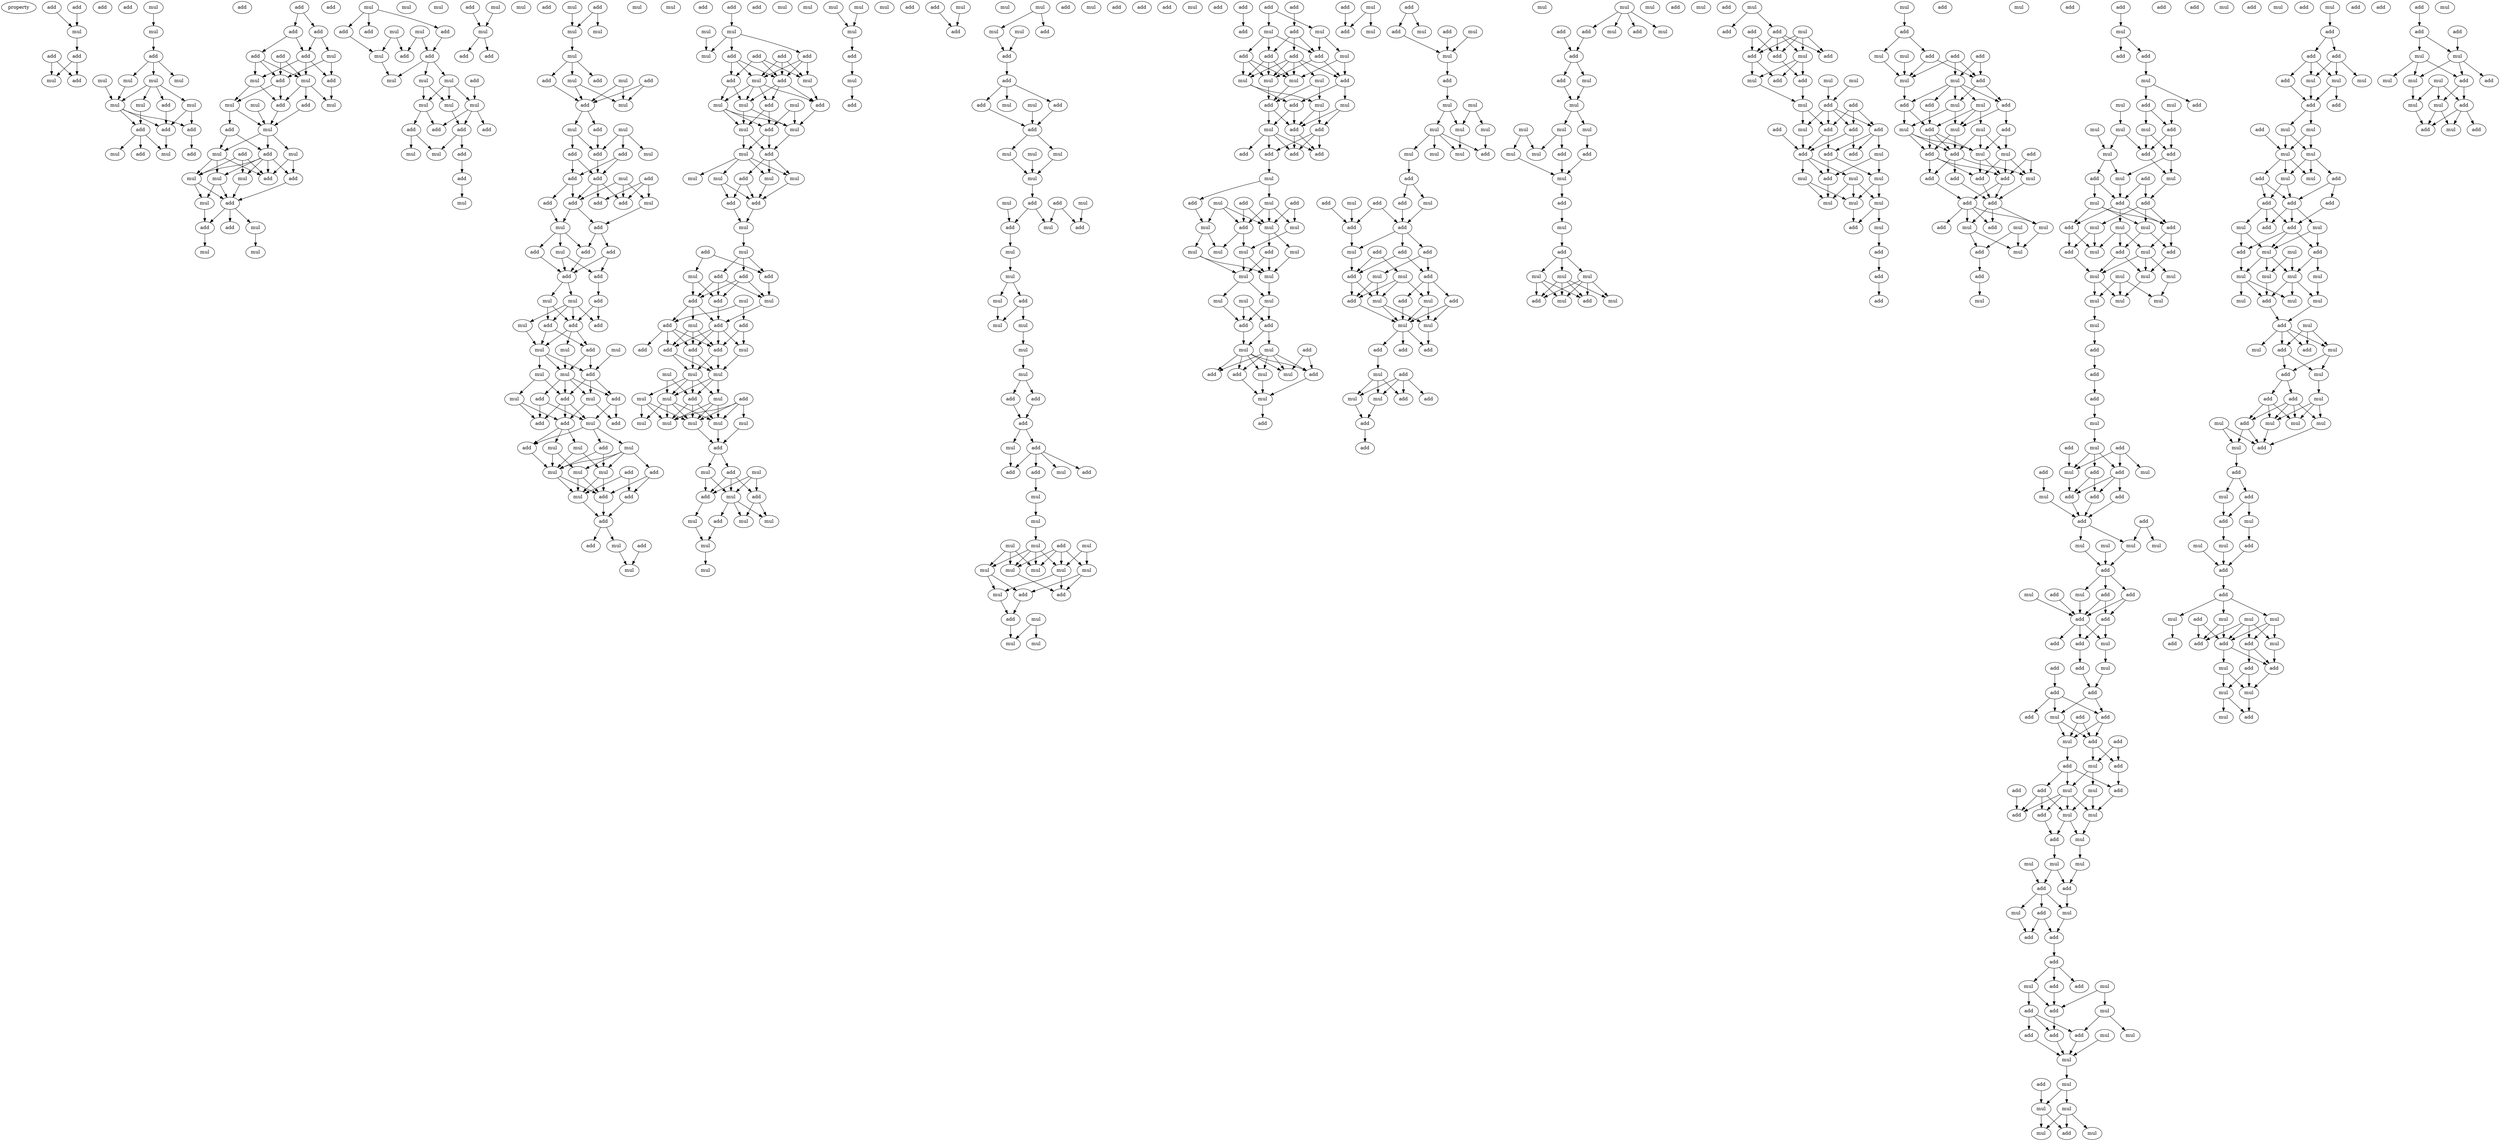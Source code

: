 digraph {
    node [fontcolor=black]
    property [mul=2,lf=1.2]
    0 [ label = add ];
    1 [ label = add ];
    2 [ label = add ];
    3 [ label = add ];
    4 [ label = mul ];
    5 [ label = add ];
    6 [ label = add ];
    7 [ label = mul ];
    8 [ label = add ];
    9 [ label = mul ];
    10 [ label = mul ];
    11 [ label = add ];
    12 [ label = mul ];
    13 [ label = mul ];
    14 [ label = mul ];
    15 [ label = add ];
    16 [ label = mul ];
    17 [ label = mul ];
    18 [ label = mul ];
    19 [ label = add ];
    20 [ label = mul ];
    21 [ label = add ];
    22 [ label = add ];
    23 [ label = add ];
    24 [ label = mul ];
    25 [ label = mul ];
    26 [ label = add ];
    27 [ label = add ];
    28 [ label = add ];
    29 [ label = add ];
    30 [ label = add ];
    31 [ label = add ];
    32 [ label = add ];
    33 [ label = add ];
    34 [ label = mul ];
    35 [ label = mul ];
    36 [ label = add ];
    37 [ label = mul ];
    38 [ label = add ];
    39 [ label = add ];
    40 [ label = mul ];
    41 [ label = mul ];
    42 [ label = add ];
    43 [ label = mul ];
    44 [ label = add ];
    45 [ label = mul ];
    46 [ label = mul ];
    47 [ label = add ];
    48 [ label = mul ];
    49 [ label = add ];
    50 [ label = add ];
    51 [ label = add ];
    52 [ label = mul ];
    53 [ label = mul ];
    54 [ label = mul ];
    55 [ label = mul ];
    56 [ label = add ];
    57 [ label = add ];
    58 [ label = mul ];
    59 [ label = add ];
    60 [ label = add ];
    61 [ label = mul ];
    62 [ label = mul ];
    63 [ label = mul ];
    64 [ label = add ];
    65 [ label = mul ];
    66 [ label = add ];
    67 [ label = mul ];
    68 [ label = add ];
    69 [ label = add ];
    70 [ label = add ];
    71 [ label = mul ];
    72 [ label = mul ];
    73 [ label = mul ];
    74 [ label = add ];
    75 [ label = mul ];
    76 [ label = mul ];
    77 [ label = mul ];
    78 [ label = mul ];
    79 [ label = mul ];
    80 [ label = add ];
    81 [ label = add ];
    82 [ label = add ];
    83 [ label = add ];
    84 [ label = mul ];
    85 [ label = add ];
    86 [ label = mul ];
    87 [ label = add ];
    88 [ label = mul ];
    89 [ label = mul ];
    90 [ label = add ];
    91 [ label = mul ];
    92 [ label = mul ];
    93 [ label = mul ];
    94 [ label = add ];
    95 [ label = add ];
    96 [ label = add ];
    97 [ label = mul ];
    98 [ label = add ];
    99 [ label = mul ];
    100 [ label = mul ];
    101 [ label = mul ];
    102 [ label = mul ];
    103 [ label = add ];
    104 [ label = add ];
    105 [ label = add ];
    106 [ label = mul ];
    107 [ label = add ];
    108 [ label = mul ];
    109 [ label = add ];
    110 [ label = mul ];
    111 [ label = mul ];
    112 [ label = add ];
    113 [ label = add ];
    114 [ label = add ];
    115 [ label = mul ];
    116 [ label = add ];
    117 [ label = mul ];
    118 [ label = add ];
    119 [ label = add ];
    120 [ label = add ];
    121 [ label = mul ];
    122 [ label = add ];
    123 [ label = add ];
    124 [ label = add ];
    125 [ label = add ];
    126 [ label = mul ];
    127 [ label = mul ];
    128 [ label = add ];
    129 [ label = add ];
    130 [ label = add ];
    131 [ label = mul ];
    132 [ label = add ];
    133 [ label = add ];
    134 [ label = mul ];
    135 [ label = add ];
    136 [ label = mul ];
    137 [ label = mul ];
    138 [ label = add ];
    139 [ label = add ];
    140 [ label = add ];
    141 [ label = mul ];
    142 [ label = mul ];
    143 [ label = add ];
    144 [ label = mul ];
    145 [ label = add ];
    146 [ label = mul ];
    147 [ label = mul ];
    148 [ label = mul ];
    149 [ label = mul ];
    150 [ label = add ];
    151 [ label = add ];
    152 [ label = add ];
    153 [ label = add ];
    154 [ label = add ];
    155 [ label = add ];
    156 [ label = mul ];
    157 [ label = mul ];
    158 [ label = mul ];
    159 [ label = add ];
    160 [ label = add ];
    161 [ label = mul ];
    162 [ label = add ];
    163 [ label = add ];
    164 [ label = mul ];
    165 [ label = mul ];
    166 [ label = mul ];
    167 [ label = add ];
    168 [ label = mul ];
    169 [ label = add ];
    170 [ label = add ];
    171 [ label = add ];
    172 [ label = mul ];
    173 [ label = mul ];
    174 [ label = add ];
    175 [ label = add ];
    176 [ label = mul ];
    177 [ label = add ];
    178 [ label = add ];
    179 [ label = mul ];
    180 [ label = mul ];
    181 [ label = add ];
    182 [ label = mul ];
    183 [ label = add ];
    184 [ label = add ];
    185 [ label = add ];
    186 [ label = add ];
    187 [ label = mul ];
    188 [ label = mul ];
    189 [ label = add ];
    190 [ label = mul ];
    191 [ label = add ];
    192 [ label = mul ];
    193 [ label = add ];
    194 [ label = mul ];
    195 [ label = mul ];
    196 [ label = mul ];
    197 [ label = add ];
    198 [ label = add ];
    199 [ label = mul ];
    200 [ label = add ];
    201 [ label = mul ];
    202 [ label = mul ];
    203 [ label = mul ];
    204 [ label = mul ];
    205 [ label = add ];
    206 [ label = add ];
    207 [ label = mul ];
    208 [ label = add ];
    209 [ label = mul ];
    210 [ label = add ];
    211 [ label = add ];
    212 [ label = add ];
    213 [ label = mul ];
    214 [ label = mul ];
    215 [ label = mul ];
    216 [ label = add ];
    217 [ label = mul ];
    218 [ label = add ];
    219 [ label = mul ];
    220 [ label = add ];
    221 [ label = add ];
    222 [ label = add ];
    223 [ label = add ];
    224 [ label = add ];
    225 [ label = add ];
    226 [ label = add ];
    227 [ label = mul ];
    228 [ label = mul ];
    229 [ label = mul ];
    230 [ label = mul ];
    231 [ label = add ];
    232 [ label = mul ];
    233 [ label = mul ];
    234 [ label = add ];
    235 [ label = mul ];
    236 [ label = mul ];
    237 [ label = mul ];
    238 [ label = mul ];
    239 [ label = mul ];
    240 [ label = mul ];
    241 [ label = mul ];
    242 [ label = add ];
    243 [ label = add ];
    244 [ label = mul ];
    245 [ label = mul ];
    246 [ label = add ];
    247 [ label = add ];
    248 [ label = mul ];
    249 [ label = mul ];
    250 [ label = mul ];
    251 [ label = add ];
    252 [ label = mul ];
    253 [ label = mul ];
    254 [ label = mul ];
    255 [ label = mul ];
    256 [ label = mul ];
    257 [ label = mul ];
    258 [ label = add ];
    259 [ label = mul ];
    260 [ label = add ];
    261 [ label = mul ];
    262 [ label = add ];
    263 [ label = mul ];
    264 [ label = add ];
    265 [ label = add ];
    266 [ label = mul ];
    267 [ label = mul ];
    268 [ label = mul ];
    269 [ label = mul ];
    270 [ label = add ];
    271 [ label = add ];
    272 [ label = add ];
    273 [ label = add ];
    274 [ label = mul ];
    275 [ label = mul ];
    276 [ label = add ];
    277 [ label = mul ];
    278 [ label = add ];
    279 [ label = add ];
    280 [ label = mul ];
    281 [ label = add ];
    282 [ label = add ];
    283 [ label = mul ];
    284 [ label = mul ];
    285 [ label = mul ];
    286 [ label = mul ];
    287 [ label = add ];
    288 [ label = mul ];
    289 [ label = add ];
    290 [ label = add ];
    291 [ label = add ];
    292 [ label = mul ];
    293 [ label = mul ];
    294 [ label = mul ];
    295 [ label = mul ];
    296 [ label = add ];
    297 [ label = mul ];
    298 [ label = mul ];
    299 [ label = mul ];
    300 [ label = mul ];
    301 [ label = add ];
    302 [ label = add ];
    303 [ label = add ];
    304 [ label = mul ];
    305 [ label = add ];
    306 [ label = add ];
    307 [ label = mul ];
    308 [ label = add ];
    309 [ label = add ];
    310 [ label = mul ];
    311 [ label = add ];
    312 [ label = mul ];
    313 [ label = mul ];
    314 [ label = add ];
    315 [ label = mul ];
    316 [ label = mul ];
    317 [ label = mul ];
    318 [ label = mul ];
    319 [ label = mul ];
    320 [ label = mul ];
    321 [ label = mul ];
    322 [ label = mul ];
    323 [ label = add ];
    324 [ label = add ];
    325 [ label = mul ];
    326 [ label = add ];
    327 [ label = mul ];
    328 [ label = add ];
    329 [ label = mul ];
    330 [ label = mul ];
    331 [ label = add ];
    332 [ label = add ];
    333 [ label = add ];
    334 [ label = add ];
    335 [ label = mul ];
    336 [ label = mul ];
    337 [ label = add ];
    338 [ label = add ];
    339 [ label = add ];
    340 [ label = add ];
    341 [ label = mul ];
    342 [ label = add ];
    343 [ label = mul ];
    344 [ label = mul ];
    345 [ label = mul ];
    346 [ label = mul ];
    347 [ label = add ];
    348 [ label = mul ];
    349 [ label = mul ];
    350 [ label = add ];
    351 [ label = add ];
    352 [ label = add ];
    353 [ label = mul ];
    354 [ label = add ];
    355 [ label = add ];
    356 [ label = add ];
    357 [ label = add ];
    358 [ label = add ];
    359 [ label = mul ];
    360 [ label = add ];
    361 [ label = mul ];
    362 [ label = add ];
    363 [ label = add ];
    364 [ label = mul ];
    365 [ label = mul ];
    366 [ label = mul ];
    367 [ label = mul ];
    368 [ label = add ];
    369 [ label = add ];
    370 [ label = mul ];
    371 [ label = mul ];
    372 [ label = mul ];
    373 [ label = mul ];
    374 [ label = mul ];
    375 [ label = mul ];
    376 [ label = mul ];
    377 [ label = mul ];
    378 [ label = mul ];
    379 [ label = add ];
    380 [ label = add ];
    381 [ label = mul ];
    382 [ label = mul ];
    383 [ label = add ];
    384 [ label = mul ];
    385 [ label = add ];
    386 [ label = add ];
    387 [ label = add ];
    388 [ label = mul ];
    389 [ label = mul ];
    390 [ label = add ];
    391 [ label = add ];
    392 [ label = mul ];
    393 [ label = add ];
    394 [ label = mul ];
    395 [ label = add ];
    396 [ label = add ];
    397 [ label = mul ];
    398 [ label = mul ];
    399 [ label = add ];
    400 [ label = mul ];
    401 [ label = mul ];
    402 [ label = add ];
    403 [ label = mul ];
    404 [ label = mul ];
    405 [ label = mul ];
    406 [ label = mul ];
    407 [ label = mul ];
    408 [ label = mul ];
    409 [ label = mul ];
    410 [ label = mul ];
    411 [ label = add ];
    412 [ label = add ];
    413 [ label = add ];
    414 [ label = add ];
    415 [ label = add ];
    416 [ label = mul ];
    417 [ label = mul ];
    418 [ label = add ];
    419 [ label = add ];
    420 [ label = add ];
    421 [ label = add ];
    422 [ label = add ];
    423 [ label = mul ];
    424 [ label = mul ];
    425 [ label = mul ];
    426 [ label = add ];
    427 [ label = add ];
    428 [ label = add ];
    429 [ label = add ];
    430 [ label = mul ];
    431 [ label = add ];
    432 [ label = mul ];
    433 [ label = mul ];
    434 [ label = mul ];
    435 [ label = add ];
    436 [ label = add ];
    437 [ label = add ];
    438 [ label = mul ];
    439 [ label = add ];
    440 [ label = add ];
    441 [ label = mul ];
    442 [ label = mul ];
    443 [ label = add ];
    444 [ label = add ];
    445 [ label = add ];
    446 [ label = mul ];
    447 [ label = mul ];
    448 [ label = add ];
    449 [ label = add ];
    450 [ label = mul ];
    451 [ label = add ];
    452 [ label = add ];
    453 [ label = add ];
    454 [ label = mul ];
    455 [ label = mul ];
    456 [ label = mul ];
    457 [ label = mul ];
    458 [ label = mul ];
    459 [ label = mul ];
    460 [ label = add ];
    461 [ label = mul ];
    462 [ label = mul ];
    463 [ label = add ];
    464 [ label = mul ];
    465 [ label = add ];
    466 [ label = add ];
    467 [ label = mul ];
    468 [ label = mul ];
    469 [ label = add ];
    470 [ label = add ];
    471 [ label = mul ];
    472 [ label = mul ];
    473 [ label = mul ];
    474 [ label = add ];
    475 [ label = add ];
    476 [ label = mul ];
    477 [ label = mul ];
    478 [ label = mul ];
    479 [ label = add ];
    480 [ label = add ];
    481 [ label = add ];
    482 [ label = mul ];
    483 [ label = add ];
    484 [ label = mul ];
    485 [ label = add ];
    486 [ label = add ];
    487 [ label = add ];
    488 [ label = mul ];
    489 [ label = mul ];
    490 [ label = add ];
    491 [ label = mul ];
    492 [ label = add ];
    493 [ label = add ];
    494 [ label = mul ];
    495 [ label = add ];
    496 [ label = mul ];
    497 [ label = add ];
    498 [ label = add ];
    499 [ label = add ];
    500 [ label = mul ];
    501 [ label = add ];
    502 [ label = add ];
    503 [ label = add ];
    504 [ label = mul ];
    505 [ label = add ];
    506 [ label = mul ];
    507 [ label = mul ];
    508 [ label = mul ];
    509 [ label = mul ];
    510 [ label = mul ];
    511 [ label = mul ];
    512 [ label = add ];
    513 [ label = add ];
    514 [ label = add ];
    515 [ label = mul ];
    516 [ label = add ];
    517 [ label = mul ];
    518 [ label = add ];
    519 [ label = add ];
    520 [ label = add ];
    521 [ label = add ];
    522 [ label = add ];
    523 [ label = mul ];
    524 [ label = mul ];
    525 [ label = mul ];
    526 [ label = mul ];
    527 [ label = add ];
    528 [ label = add ];
    529 [ label = mul ];
    530 [ label = mul ];
    531 [ label = add ];
    532 [ label = add ];
    533 [ label = mul ];
    534 [ label = add ];
    535 [ label = add ];
    536 [ label = mul ];
    537 [ label = mul ];
    538 [ label = add ];
    539 [ label = add ];
    540 [ label = mul ];
    541 [ label = mul ];
    542 [ label = add ];
    543 [ label = add ];
    544 [ label = mul ];
    545 [ label = add ];
    546 [ label = add ];
    547 [ label = add ];
    548 [ label = add ];
    549 [ label = add ];
    550 [ label = mul ];
    551 [ label = add ];
    552 [ label = mul ];
    553 [ label = mul ];
    554 [ label = add ];
    555 [ label = add ];
    556 [ label = mul ];
    557 [ label = add ];
    558 [ label = add ];
    559 [ label = add ];
    560 [ label = mul ];
    561 [ label = mul ];
    562 [ label = add ];
    563 [ label = add ];
    564 [ label = add ];
    565 [ label = add ];
    566 [ label = mul ];
    567 [ label = mul ];
    568 [ label = mul ];
    569 [ label = add ];
    570 [ label = mul ];
    571 [ label = add ];
    572 [ label = mul ];
    573 [ label = mul ];
    574 [ label = mul ];
    575 [ label = add ];
    576 [ label = add ];
    577 [ label = mul ];
    578 [ label = add ];
    579 [ label = mul ];
    580 [ label = add ];
    581 [ label = add ];
    582 [ label = mul ];
    583 [ label = add ];
    584 [ label = mul ];
    585 [ label = add ];
    586 [ label = mul ];
    587 [ label = add ];
    588 [ label = mul ];
    589 [ label = mul ];
    590 [ label = add ];
    591 [ label = mul ];
    592 [ label = mul ];
    593 [ label = add ];
    594 [ label = add ];
    595 [ label = add ];
    596 [ label = mul ];
    597 [ label = mul ];
    598 [ label = mul ];
    599 [ label = mul ];
    600 [ label = mul ];
    601 [ label = mul ];
    602 [ label = mul ];
    603 [ label = mul ];
    604 [ label = add ];
    605 [ label = add ];
    606 [ label = add ];
    607 [ label = mul ];
    608 [ label = add ];
    609 [ label = add ];
    610 [ label = mul ];
    611 [ label = mul ];
    612 [ label = add ];
    613 [ label = add ];
    614 [ label = add ];
    615 [ label = mul ];
    616 [ label = add ];
    617 [ label = mul ];
    618 [ label = add ];
    619 [ label = add ];
    620 [ label = add ];
    621 [ label = add ];
    622 [ label = add ];
    623 [ label = mul ];
    624 [ label = mul ];
    625 [ label = mul ];
    626 [ label = mul ];
    627 [ label = add ];
    628 [ label = add ];
    629 [ label = mul ];
    630 [ label = mul ];
    631 [ label = add ];
    632 [ label = add ];
    633 [ label = add ];
    634 [ label = add ];
    635 [ label = mul ];
    636 [ label = add ];
    637 [ label = add ];
    638 [ label = mul ];
    639 [ label = add ];
    640 [ label = add ];
    641 [ label = add ];
    642 [ label = add ];
    643 [ label = mul ];
    644 [ label = add ];
    645 [ label = add ];
    646 [ label = add ];
    647 [ label = mul ];
    648 [ label = add ];
    649 [ label = add ];
    650 [ label = add ];
    651 [ label = add ];
    652 [ label = mul ];
    653 [ label = add ];
    654 [ label = add ];
    655 [ label = mul ];
    656 [ label = mul ];
    657 [ label = add ];
    658 [ label = mul ];
    659 [ label = mul ];
    660 [ label = add ];
    661 [ label = add ];
    662 [ label = add ];
    663 [ label = mul ];
    664 [ label = mul ];
    665 [ label = mul ];
    666 [ label = mul ];
    667 [ label = add ];
    668 [ label = add ];
    669 [ label = mul ];
    670 [ label = add ];
    671 [ label = mul ];
    672 [ label = add ];
    673 [ label = add ];
    674 [ label = add ];
    675 [ label = mul ];
    676 [ label = mul ];
    677 [ label = mul ];
    678 [ label = add ];
    679 [ label = add ];
    680 [ label = add ];
    681 [ label = mul ];
    682 [ label = add ];
    683 [ label = mul ];
    684 [ label = add ];
    685 [ label = mul ];
    686 [ label = add ];
    687 [ label = add ];
    688 [ label = mul ];
    689 [ label = add ];
    690 [ label = mul ];
    691 [ label = add ];
    692 [ label = mul ];
    693 [ label = mul ];
    694 [ label = mul ];
    695 [ label = add ];
    696 [ label = mul ];
    697 [ label = add ];
    698 [ label = mul ];
    699 [ label = add ];
    700 [ label = add ];
    701 [ label = add ];
    702 [ label = mul ];
    703 [ label = add ];
    704 [ label = mul ];
    705 [ label = mul ];
    706 [ label = add ];
    707 [ label = add ];
    708 [ label = mul ];
    709 [ label = add ];
    710 [ label = mul ];
    711 [ label = add ];
    712 [ label = mul ];
    713 [ label = mul ];
    714 [ label = add ];
    715 [ label = mul ];
    716 [ label = add ];
    717 [ label = mul ];
    718 [ label = add ];
    719 [ label = add ];
    720 [ label = add ];
    721 [ label = add ];
    722 [ label = add ];
    723 [ label = mul ];
    724 [ label = mul ];
    725 [ label = add ];
    726 [ label = mul ];
    727 [ label = mul ];
    728 [ label = add ];
    729 [ label = mul ];
    730 [ label = mul ];
    731 [ label = mul ];
    732 [ label = mul ];
    733 [ label = mul ];
    734 [ label = mul ];
    735 [ label = mul ];
    736 [ label = add ];
    737 [ label = mul ];
    738 [ label = add ];
    739 [ label = mul ];
    740 [ label = mul ];
    741 [ label = add ];
    742 [ label = add ];
    743 [ label = mul ];
    744 [ label = add ];
    745 [ label = add ];
    746 [ label = add ];
    747 [ label = mul ];
    748 [ label = add ];
    749 [ label = mul ];
    750 [ label = mul ];
    751 [ label = mul ];
    752 [ label = mul ];
    753 [ label = mul ];
    754 [ label = add ];
    755 [ label = add ];
    756 [ label = add ];
    757 [ label = mul ];
    758 [ label = add ];
    759 [ label = mul ];
    760 [ label = mul ];
    761 [ label = mul ];
    762 [ label = add ];
    763 [ label = add ];
    764 [ label = add ];
    765 [ label = mul ];
    766 [ label = mul ];
    767 [ label = mul ];
    768 [ label = add ];
    769 [ label = mul ];
    770 [ label = add ];
    771 [ label = add ];
    772 [ label = add ];
    773 [ label = mul ];
    774 [ label = add ];
    775 [ label = add ];
    776 [ label = mul ];
    777 [ label = add ];
    778 [ label = mul ];
    779 [ label = mul ];
    780 [ label = mul ];
    781 [ label = add ];
    782 [ label = add ];
    783 [ label = add ];
    784 [ label = add ];
    785 [ label = mul ];
    786 [ label = mul ];
    787 [ label = mul ];
    788 [ label = add ];
    789 [ label = mul ];
    790 [ label = add ];
    791 [ label = mul ];
    792 [ label = add ];
    793 [ label = mul ];
    794 [ label = mul ];
    795 [ label = mul ];
    796 [ label = add ];
    797 [ label = add ];
    798 [ label = mul ];
    0 -> 4 [ name = 0 ];
    2 -> 4 [ name = 1 ];
    4 -> 6 [ name = 2 ];
    5 -> 7 [ name = 3 ];
    5 -> 8 [ name = 4 ];
    6 -> 7 [ name = 5 ];
    6 -> 8 [ name = 6 ];
    9 -> 10 [ name = 7 ];
    10 -> 11 [ name = 8 ];
    11 -> 12 [ name = 9 ];
    11 -> 13 [ name = 10 ];
    11 -> 14 [ name = 11 ];
    12 -> 17 [ name = 12 ];
    12 -> 18 [ name = 13 ];
    12 -> 19 [ name = 14 ];
    12 -> 20 [ name = 15 ];
    14 -> 18 [ name = 16 ];
    16 -> 18 [ name = 17 ];
    17 -> 21 [ name = 18 ];
    17 -> 23 [ name = 19 ];
    18 -> 21 [ name = 20 ];
    18 -> 22 [ name = 21 ];
    18 -> 23 [ name = 22 ];
    19 -> 21 [ name = 23 ];
    20 -> 22 [ name = 24 ];
    21 -> 24 [ name = 25 ];
    22 -> 24 [ name = 26 ];
    22 -> 25 [ name = 27 ];
    22 -> 26 [ name = 28 ];
    23 -> 27 [ name = 29 ];
    28 -> 29 [ name = 30 ];
    28 -> 30 [ name = 31 ];
    29 -> 32 [ name = 32 ];
    29 -> 33 [ name = 33 ];
    30 -> 33 [ name = 34 ];
    30 -> 34 [ name = 35 ];
    31 -> 36 [ name = 36 ];
    31 -> 37 [ name = 37 ];
    32 -> 35 [ name = 38 ];
    32 -> 36 [ name = 39 ];
    32 -> 37 [ name = 40 ];
    33 -> 35 [ name = 41 ];
    33 -> 37 [ name = 42 ];
    33 -> 38 [ name = 43 ];
    34 -> 36 [ name = 44 ];
    34 -> 38 [ name = 45 ];
    35 -> 42 [ name = 46 ];
    35 -> 43 [ name = 47 ];
    36 -> 42 [ name = 48 ];
    36 -> 43 [ name = 49 ];
    37 -> 39 [ name = 50 ];
    37 -> 40 [ name = 51 ];
    37 -> 42 [ name = 52 ];
    38 -> 40 [ name = 53 ];
    39 -> 45 [ name = 54 ];
    41 -> 45 [ name = 55 ];
    42 -> 45 [ name = 56 ];
    43 -> 44 [ name = 57 ];
    43 -> 45 [ name = 58 ];
    44 -> 48 [ name = 59 ];
    44 -> 49 [ name = 60 ];
    45 -> 46 [ name = 61 ];
    45 -> 48 [ name = 62 ];
    45 -> 49 [ name = 63 ];
    46 -> 50 [ name = 64 ];
    46 -> 51 [ name = 65 ];
    47 -> 51 [ name = 66 ];
    47 -> 52 [ name = 67 ];
    47 -> 53 [ name = 68 ];
    48 -> 51 [ name = 69 ];
    48 -> 52 [ name = 70 ];
    48 -> 54 [ name = 71 ];
    49 -> 50 [ name = 72 ];
    49 -> 51 [ name = 73 ];
    49 -> 52 [ name = 74 ];
    49 -> 53 [ name = 75 ];
    49 -> 54 [ name = 76 ];
    50 -> 57 [ name = 77 ];
    52 -> 55 [ name = 78 ];
    52 -> 57 [ name = 79 ];
    53 -> 57 [ name = 80 ];
    54 -> 55 [ name = 81 ];
    54 -> 57 [ name = 82 ];
    55 -> 60 [ name = 83 ];
    57 -> 58 [ name = 84 ];
    57 -> 59 [ name = 85 ];
    57 -> 60 [ name = 86 ];
    58 -> 62 [ name = 87 ];
    60 -> 61 [ name = 88 ];
    63 -> 64 [ name = 89 ];
    63 -> 66 [ name = 90 ];
    63 -> 68 [ name = 91 ];
    64 -> 69 [ name = 92 ];
    65 -> 69 [ name = 93 ];
    65 -> 70 [ name = 94 ];
    67 -> 70 [ name = 95 ];
    67 -> 71 [ name = 96 ];
    68 -> 71 [ name = 97 ];
    69 -> 73 [ name = 98 ];
    69 -> 75 [ name = 99 ];
    69 -> 76 [ name = 100 ];
    71 -> 73 [ name = 101 ];
    74 -> 79 [ name = 102 ];
    75 -> 77 [ name = 103 ];
    75 -> 78 [ name = 104 ];
    76 -> 77 [ name = 105 ];
    76 -> 78 [ name = 106 ];
    76 -> 79 [ name = 107 ];
    77 -> 82 [ name = 108 ];
    77 -> 83 [ name = 109 ];
    78 -> 81 [ name = 110 ];
    79 -> 80 [ name = 111 ];
    79 -> 81 [ name = 112 ];
    79 -> 82 [ name = 113 ];
    81 -> 84 [ name = 114 ];
    81 -> 85 [ name = 115 ];
    83 -> 84 [ name = 116 ];
    83 -> 86 [ name = 117 ];
    85 -> 87 [ name = 118 ];
    87 -> 88 [ name = 119 ];
    90 -> 93 [ name = 120 ];
    91 -> 93 [ name = 121 ];
    93 -> 94 [ name = 122 ];
    93 -> 96 [ name = 123 ];
    97 -> 100 [ name = 124 ];
    98 -> 99 [ name = 125 ];
    98 -> 100 [ name = 126 ];
    100 -> 101 [ name = 127 ];
    101 -> 102 [ name = 128 ];
    101 -> 103 [ name = 129 ];
    101 -> 105 [ name = 130 ];
    102 -> 107 [ name = 131 ];
    102 -> 108 [ name = 132 ];
    103 -> 107 [ name = 133 ];
    104 -> 107 [ name = 134 ];
    104 -> 108 [ name = 135 ];
    106 -> 107 [ name = 136 ];
    106 -> 108 [ name = 137 ];
    107 -> 109 [ name = 138 ];
    107 -> 111 [ name = 139 ];
    109 -> 114 [ name = 140 ];
    110 -> 113 [ name = 141 ];
    110 -> 114 [ name = 142 ];
    110 -> 115 [ name = 143 ];
    111 -> 112 [ name = 144 ];
    111 -> 114 [ name = 145 ];
    112 -> 118 [ name = 146 ];
    112 -> 119 [ name = 147 ];
    113 -> 118 [ name = 148 ];
    113 -> 119 [ name = 149 ];
    114 -> 119 [ name = 150 ];
    116 -> 121 [ name = 151 ];
    116 -> 122 [ name = 152 ];
    116 -> 123 [ name = 153 ];
    117 -> 120 [ name = 154 ];
    117 -> 121 [ name = 155 ];
    117 -> 122 [ name = 156 ];
    118 -> 120 [ name = 157 ];
    118 -> 124 [ name = 158 ];
    119 -> 120 [ name = 159 ];
    119 -> 122 [ name = 160 ];
    119 -> 123 [ name = 161 ];
    120 -> 125 [ name = 162 ];
    120 -> 126 [ name = 163 ];
    121 -> 125 [ name = 164 ];
    124 -> 126 [ name = 165 ];
    125 -> 129 [ name = 166 ];
    125 -> 130 [ name = 167 ];
    126 -> 128 [ name = 168 ];
    126 -> 129 [ name = 169 ];
    126 -> 131 [ name = 170 ];
    128 -> 132 [ name = 171 ];
    129 -> 132 [ name = 172 ];
    130 -> 132 [ name = 173 ];
    130 -> 133 [ name = 174 ];
    131 -> 132 [ name = 175 ];
    131 -> 133 [ name = 176 ];
    132 -> 134 [ name = 177 ];
    132 -> 136 [ name = 178 ];
    133 -> 135 [ name = 179 ];
    134 -> 138 [ name = 180 ];
    134 -> 140 [ name = 181 ];
    135 -> 138 [ name = 182 ];
    135 -> 139 [ name = 183 ];
    136 -> 137 [ name = 184 ];
    136 -> 138 [ name = 185 ];
    136 -> 139 [ name = 186 ];
    136 -> 140 [ name = 187 ];
    137 -> 141 [ name = 188 ];
    138 -> 141 [ name = 189 ];
    138 -> 143 [ name = 190 ];
    138 -> 144 [ name = 191 ];
    140 -> 141 [ name = 192 ];
    140 -> 143 [ name = 193 ];
    141 -> 145 [ name = 194 ];
    141 -> 146 [ name = 195 ];
    141 -> 147 [ name = 196 ];
    142 -> 145 [ name = 197 ];
    143 -> 145 [ name = 198 ];
    143 -> 147 [ name = 199 ];
    144 -> 147 [ name = 200 ];
    145 -> 148 [ name = 201 ];
    145 -> 150 [ name = 202 ];
    145 -> 151 [ name = 203 ];
    146 -> 149 [ name = 204 ];
    146 -> 150 [ name = 205 ];
    147 -> 148 [ name = 206 ];
    147 -> 150 [ name = 207 ];
    147 -> 151 [ name = 208 ];
    147 -> 152 [ name = 209 ];
    148 -> 153 [ name = 210 ];
    148 -> 155 [ name = 211 ];
    149 -> 153 [ name = 212 ];
    149 -> 154 [ name = 213 ];
    150 -> 153 [ name = 214 ];
    150 -> 154 [ name = 215 ];
    150 -> 156 [ name = 216 ];
    151 -> 155 [ name = 217 ];
    151 -> 156 [ name = 218 ];
    152 -> 154 [ name = 219 ];
    152 -> 156 [ name = 220 ];
    153 -> 157 [ name = 221 ];
    153 -> 158 [ name = 222 ];
    153 -> 160 [ name = 223 ];
    156 -> 159 [ name = 224 ];
    156 -> 160 [ name = 225 ];
    156 -> 161 [ name = 226 ];
    157 -> 164 [ name = 227 ];
    157 -> 165 [ name = 228 ];
    158 -> 164 [ name = 229 ];
    158 -> 166 [ name = 230 ];
    159 -> 164 [ name = 231 ];
    159 -> 166 [ name = 232 ];
    160 -> 164 [ name = 233 ];
    161 -> 163 [ name = 234 ];
    161 -> 164 [ name = 235 ];
    161 -> 165 [ name = 236 ];
    161 -> 166 [ name = 237 ];
    162 -> 168 [ name = 238 ];
    162 -> 169 [ name = 239 ];
    163 -> 167 [ name = 240 ];
    163 -> 169 [ name = 241 ];
    164 -> 167 [ name = 242 ];
    164 -> 168 [ name = 243 ];
    165 -> 167 [ name = 244 ];
    165 -> 168 [ name = 245 ];
    166 -> 167 [ name = 246 ];
    166 -> 168 [ name = 247 ];
    167 -> 170 [ name = 248 ];
    168 -> 170 [ name = 249 ];
    169 -> 170 [ name = 250 ];
    170 -> 171 [ name = 251 ];
    170 -> 172 [ name = 252 ];
    172 -> 176 [ name = 253 ];
    175 -> 176 [ name = 254 ];
    177 -> 179 [ name = 255 ];
    179 -> 182 [ name = 256 ];
    179 -> 183 [ name = 257 ];
    179 -> 184 [ name = 258 ];
    180 -> 182 [ name = 259 ];
    181 -> 187 [ name = 260 ];
    181 -> 188 [ name = 261 ];
    181 -> 189 [ name = 262 ];
    183 -> 187 [ name = 263 ];
    183 -> 188 [ name = 264 ];
    183 -> 189 [ name = 265 ];
    184 -> 186 [ name = 266 ];
    184 -> 188 [ name = 267 ];
    184 -> 189 [ name = 268 ];
    185 -> 186 [ name = 269 ];
    185 -> 187 [ name = 270 ];
    185 -> 189 [ name = 271 ];
    186 -> 192 [ name = 272 ];
    186 -> 194 [ name = 273 ];
    187 -> 193 [ name = 274 ];
    188 -> 191 [ name = 275 ];
    188 -> 192 [ name = 276 ];
    188 -> 193 [ name = 277 ];
    188 -> 194 [ name = 278 ];
    189 -> 191 [ name = 279 ];
    189 -> 192 [ name = 280 ];
    189 -> 193 [ name = 281 ];
    190 -> 195 [ name = 282 ];
    190 -> 197 [ name = 283 ];
    191 -> 196 [ name = 284 ];
    191 -> 197 [ name = 285 ];
    192 -> 195 [ name = 286 ];
    192 -> 196 [ name = 287 ];
    193 -> 195 [ name = 288 ];
    194 -> 195 [ name = 289 ];
    194 -> 196 [ name = 290 ];
    194 -> 197 [ name = 291 ];
    195 -> 198 [ name = 292 ];
    196 -> 198 [ name = 293 ];
    196 -> 199 [ name = 294 ];
    197 -> 198 [ name = 295 ];
    197 -> 199 [ name = 296 ];
    198 -> 200 [ name = 297 ];
    198 -> 201 [ name = 298 ];
    198 -> 204 [ name = 299 ];
    199 -> 201 [ name = 300 ];
    199 -> 202 [ name = 301 ];
    199 -> 203 [ name = 302 ];
    199 -> 204 [ name = 303 ];
    200 -> 205 [ name = 304 ];
    200 -> 206 [ name = 305 ];
    201 -> 205 [ name = 306 ];
    203 -> 205 [ name = 307 ];
    203 -> 206 [ name = 308 ];
    204 -> 205 [ name = 309 ];
    205 -> 207 [ name = 310 ];
    206 -> 207 [ name = 311 ];
    207 -> 209 [ name = 312 ];
    208 -> 211 [ name = 313 ];
    208 -> 214 [ name = 314 ];
    209 -> 210 [ name = 315 ];
    209 -> 211 [ name = 316 ];
    209 -> 212 [ name = 317 ];
    210 -> 216 [ name = 318 ];
    210 -> 217 [ name = 319 ];
    210 -> 218 [ name = 320 ];
    211 -> 217 [ name = 321 ];
    212 -> 216 [ name = 322 ];
    212 -> 217 [ name = 323 ];
    212 -> 218 [ name = 324 ];
    214 -> 216 [ name = 325 ];
    214 -> 218 [ name = 326 ];
    215 -> 221 [ name = 327 ];
    215 -> 222 [ name = 328 ];
    216 -> 219 [ name = 329 ];
    216 -> 220 [ name = 330 ];
    216 -> 222 [ name = 331 ];
    217 -> 220 [ name = 332 ];
    218 -> 220 [ name = 333 ];
    219 -> 223 [ name = 334 ];
    219 -> 225 [ name = 335 ];
    219 -> 226 [ name = 336 ];
    220 -> 223 [ name = 337 ];
    220 -> 225 [ name = 338 ];
    220 -> 226 [ name = 339 ];
    220 -> 227 [ name = 340 ];
    221 -> 226 [ name = 341 ];
    221 -> 227 [ name = 342 ];
    222 -> 223 [ name = 343 ];
    222 -> 224 [ name = 344 ];
    222 -> 225 [ name = 345 ];
    222 -> 226 [ name = 346 ];
    223 -> 228 [ name = 347 ];
    223 -> 229 [ name = 348 ];
    225 -> 228 [ name = 349 ];
    225 -> 229 [ name = 350 ];
    226 -> 228 [ name = 351 ];
    226 -> 229 [ name = 352 ];
    227 -> 228 [ name = 353 ];
    228 -> 231 [ name = 354 ];
    228 -> 233 [ name = 355 ];
    228 -> 235 [ name = 356 ];
    229 -> 231 [ name = 357 ];
    229 -> 232 [ name = 358 ];
    229 -> 233 [ name = 359 ];
    229 -> 235 [ name = 360 ];
    230 -> 231 [ name = 361 ];
    230 -> 235 [ name = 362 ];
    231 -> 236 [ name = 363 ];
    231 -> 238 [ name = 364 ];
    231 -> 239 [ name = 365 ];
    232 -> 238 [ name = 366 ];
    232 -> 239 [ name = 367 ];
    232 -> 240 [ name = 368 ];
    233 -> 236 [ name = 369 ];
    233 -> 238 [ name = 370 ];
    233 -> 239 [ name = 371 ];
    234 -> 236 [ name = 372 ];
    234 -> 237 [ name = 373 ];
    234 -> 238 [ name = 374 ];
    234 -> 239 [ name = 375 ];
    235 -> 236 [ name = 376 ];
    235 -> 238 [ name = 377 ];
    235 -> 239 [ name = 378 ];
    235 -> 240 [ name = 379 ];
    236 -> 242 [ name = 380 ];
    237 -> 242 [ name = 381 ];
    238 -> 242 [ name = 382 ];
    242 -> 243 [ name = 383 ];
    242 -> 245 [ name = 384 ];
    243 -> 246 [ name = 385 ];
    243 -> 247 [ name = 386 ];
    243 -> 248 [ name = 387 ];
    244 -> 246 [ name = 388 ];
    244 -> 247 [ name = 389 ];
    244 -> 248 [ name = 390 ];
    245 -> 247 [ name = 391 ];
    245 -> 248 [ name = 392 ];
    246 -> 249 [ name = 393 ];
    246 -> 250 [ name = 394 ];
    247 -> 252 [ name = 395 ];
    248 -> 249 [ name = 396 ];
    248 -> 250 [ name = 397 ];
    248 -> 251 [ name = 398 ];
    251 -> 253 [ name = 399 ];
    252 -> 253 [ name = 400 ];
    253 -> 256 [ name = 401 ];
    254 -> 257 [ name = 402 ];
    255 -> 257 [ name = 403 ];
    257 -> 258 [ name = 404 ];
    258 -> 261 [ name = 405 ];
    261 -> 265 [ name = 406 ];
    262 -> 264 [ name = 407 ];
    263 -> 264 [ name = 408 ];
    267 -> 268 [ name = 409 ];
    267 -> 270 [ name = 410 ];
    268 -> 271 [ name = 411 ];
    269 -> 271 [ name = 412 ];
    271 -> 273 [ name = 413 ];
    273 -> 274 [ name = 414 ];
    273 -> 276 [ name = 415 ];
    273 -> 278 [ name = 416 ];
    275 -> 279 [ name = 417 ];
    276 -> 279 [ name = 418 ];
    278 -> 279 [ name = 419 ];
    279 -> 280 [ name = 420 ];
    279 -> 284 [ name = 421 ];
    280 -> 285 [ name = 422 ];
    283 -> 285 [ name = 423 ];
    284 -> 285 [ name = 424 ];
    285 -> 289 [ name = 425 ];
    286 -> 291 [ name = 426 ];
    287 -> 290 [ name = 427 ];
    287 -> 292 [ name = 428 ];
    288 -> 290 [ name = 429 ];
    289 -> 291 [ name = 430 ];
    289 -> 292 [ name = 431 ];
    291 -> 293 [ name = 432 ];
    293 -> 294 [ name = 433 ];
    294 -> 295 [ name = 434 ];
    294 -> 296 [ name = 435 ];
    295 -> 297 [ name = 436 ];
    296 -> 297 [ name = 437 ];
    296 -> 298 [ name = 438 ];
    298 -> 299 [ name = 439 ];
    299 -> 300 [ name = 440 ];
    300 -> 301 [ name = 441 ];
    300 -> 302 [ name = 442 ];
    301 -> 305 [ name = 443 ];
    302 -> 305 [ name = 444 ];
    305 -> 306 [ name = 445 ];
    305 -> 307 [ name = 446 ];
    306 -> 308 [ name = 447 ];
    306 -> 309 [ name = 448 ];
    306 -> 310 [ name = 449 ];
    306 -> 311 [ name = 450 ];
    307 -> 308 [ name = 451 ];
    309 -> 312 [ name = 452 ];
    312 -> 313 [ name = 453 ];
    313 -> 315 [ name = 454 ];
    314 -> 318 [ name = 455 ];
    314 -> 319 [ name = 456 ];
    314 -> 321 [ name = 457 ];
    314 -> 322 [ name = 458 ];
    315 -> 318 [ name = 459 ];
    315 -> 320 [ name = 460 ];
    315 -> 321 [ name = 461 ];
    315 -> 322 [ name = 462 ];
    316 -> 318 [ name = 463 ];
    316 -> 320 [ name = 464 ];
    316 -> 322 [ name = 465 ];
    317 -> 319 [ name = 466 ];
    317 -> 321 [ name = 467 ];
    318 -> 324 [ name = 468 ];
    319 -> 323 [ name = 469 ];
    319 -> 324 [ name = 470 ];
    320 -> 323 [ name = 471 ];
    320 -> 325 [ name = 472 ];
    321 -> 324 [ name = 473 ];
    321 -> 325 [ name = 474 ];
    323 -> 326 [ name = 475 ];
    325 -> 326 [ name = 476 ];
    326 -> 330 [ name = 477 ];
    327 -> 329 [ name = 478 ];
    327 -> 330 [ name = 479 ];
    331 -> 334 [ name = 480 ];
    332 -> 335 [ name = 481 ];
    332 -> 336 [ name = 482 ];
    333 -> 337 [ name = 483 ];
    335 -> 341 [ name = 484 ];
    335 -> 342 [ name = 485 ];
    336 -> 338 [ name = 486 ];
    336 -> 340 [ name = 487 ];
    336 -> 342 [ name = 488 ];
    337 -> 338 [ name = 489 ];
    337 -> 339 [ name = 490 ];
    337 -> 342 [ name = 491 ];
    338 -> 343 [ name = 492 ];
    338 -> 344 [ name = 493 ];
    338 -> 346 [ name = 494 ];
    339 -> 343 [ name = 495 ];
    339 -> 344 [ name = 496 ];
    339 -> 345 [ name = 497 ];
    339 -> 346 [ name = 498 ];
    339 -> 347 [ name = 499 ];
    340 -> 343 [ name = 500 ];
    340 -> 344 [ name = 501 ];
    340 -> 346 [ name = 502 ];
    341 -> 346 [ name = 503 ];
    341 -> 347 [ name = 504 ];
    342 -> 344 [ name = 505 ];
    342 -> 347 [ name = 506 ];
    343 -> 348 [ name = 507 ];
    343 -> 350 [ name = 508 ];
    344 -> 351 [ name = 509 ];
    345 -> 348 [ name = 510 ];
    345 -> 351 [ name = 511 ];
    346 -> 351 [ name = 512 ];
    347 -> 349 [ name = 513 ];
    347 -> 350 [ name = 514 ];
    348 -> 352 [ name = 515 ];
    348 -> 354 [ name = 516 ];
    349 -> 352 [ name = 517 ];
    349 -> 354 [ name = 518 ];
    350 -> 352 [ name = 519 ];
    350 -> 353 [ name = 520 ];
    351 -> 352 [ name = 521 ];
    351 -> 353 [ name = 522 ];
    352 -> 356 [ name = 523 ];
    352 -> 357 [ name = 524 ];
    353 -> 355 [ name = 525 ];
    353 -> 356 [ name = 526 ];
    353 -> 357 [ name = 527 ];
    353 -> 358 [ name = 528 ];
    354 -> 356 [ name = 529 ];
    354 -> 357 [ name = 530 ];
    354 -> 358 [ name = 531 ];
    358 -> 359 [ name = 532 ];
    359 -> 363 [ name = 533 ];
    359 -> 364 [ name = 534 ];
    360 -> 365 [ name = 535 ];
    360 -> 367 [ name = 536 ];
    361 -> 365 [ name = 537 ];
    361 -> 366 [ name = 538 ];
    361 -> 368 [ name = 539 ];
    362 -> 365 [ name = 540 ];
    362 -> 368 [ name = 541 ];
    363 -> 366 [ name = 542 ];
    364 -> 365 [ name = 543 ];
    364 -> 367 [ name = 544 ];
    364 -> 368 [ name = 545 ];
    365 -> 369 [ name = 546 ];
    365 -> 370 [ name = 547 ];
    366 -> 372 [ name = 548 ];
    366 -> 373 [ name = 549 ];
    367 -> 371 [ name = 550 ];
    368 -> 371 [ name = 551 ];
    368 -> 373 [ name = 552 ];
    369 -> 374 [ name = 553 ];
    369 -> 375 [ name = 554 ];
    370 -> 374 [ name = 555 ];
    371 -> 374 [ name = 556 ];
    371 -> 375 [ name = 557 ];
    372 -> 374 [ name = 558 ];
    372 -> 375 [ name = 559 ];
    374 -> 377 [ name = 560 ];
    375 -> 376 [ name = 561 ];
    375 -> 377 [ name = 562 ];
    376 -> 380 [ name = 563 ];
    377 -> 379 [ name = 564 ];
    377 -> 380 [ name = 565 ];
    378 -> 379 [ name = 566 ];
    378 -> 380 [ name = 567 ];
    379 -> 381 [ name = 568 ];
    379 -> 382 [ name = 569 ];
    380 -> 382 [ name = 570 ];
    381 -> 384 [ name = 571 ];
    381 -> 385 [ name = 572 ];
    381 -> 386 [ name = 573 ];
    381 -> 387 [ name = 574 ];
    381 -> 388 [ name = 575 ];
    382 -> 384 [ name = 576 ];
    382 -> 385 [ name = 577 ];
    382 -> 386 [ name = 578 ];
    382 -> 387 [ name = 579 ];
    382 -> 388 [ name = 580 ];
    383 -> 385 [ name = 581 ];
    383 -> 388 [ name = 582 ];
    384 -> 389 [ name = 583 ];
    385 -> 389 [ name = 584 ];
    386 -> 389 [ name = 585 ];
    389 -> 391 [ name = 586 ];
    390 -> 393 [ name = 587 ];
    392 -> 393 [ name = 588 ];
    392 -> 394 [ name = 589 ];
    395 -> 399 [ name = 590 ];
    395 -> 400 [ name = 591 ];
    396 -> 401 [ name = 592 ];
    398 -> 401 [ name = 593 ];
    399 -> 401 [ name = 594 ];
    401 -> 402 [ name = 595 ];
    402 -> 403 [ name = 596 ];
    403 -> 406 [ name = 597 ];
    403 -> 407 [ name = 598 ];
    404 -> 405 [ name = 599 ];
    404 -> 406 [ name = 600 ];
    405 -> 411 [ name = 601 ];
    406 -> 409 [ name = 602 ];
    407 -> 408 [ name = 603 ];
    407 -> 409 [ name = 604 ];
    407 -> 410 [ name = 605 ];
    407 -> 411 [ name = 606 ];
    410 -> 412 [ name = 607 ];
    412 -> 413 [ name = 608 ];
    412 -> 416 [ name = 609 ];
    413 -> 419 [ name = 610 ];
    414 -> 418 [ name = 611 ];
    415 -> 418 [ name = 612 ];
    415 -> 419 [ name = 613 ];
    416 -> 419 [ name = 614 ];
    417 -> 418 [ name = 615 ];
    418 -> 423 [ name = 616 ];
    419 -> 420 [ name = 617 ];
    419 -> 421 [ name = 618 ];
    419 -> 423 [ name = 619 ];
    420 -> 426 [ name = 620 ];
    420 -> 427 [ name = 621 ];
    421 -> 425 [ name = 622 ];
    421 -> 427 [ name = 623 ];
    422 -> 424 [ name = 624 ];
    422 -> 426 [ name = 625 ];
    423 -> 426 [ name = 626 ];
    424 -> 428 [ name = 627 ];
    424 -> 430 [ name = 628 ];
    424 -> 432 [ name = 629 ];
    425 -> 428 [ name = 630 ];
    425 -> 432 [ name = 631 ];
    426 -> 428 [ name = 632 ];
    426 -> 432 [ name = 633 ];
    427 -> 429 [ name = 634 ];
    427 -> 430 [ name = 635 ];
    427 -> 431 [ name = 636 ];
    428 -> 433 [ name = 637 ];
    429 -> 433 [ name = 638 ];
    429 -> 434 [ name = 639 ];
    430 -> 433 [ name = 640 ];
    430 -> 434 [ name = 641 ];
    431 -> 433 [ name = 642 ];
    432 -> 433 [ name = 643 ];
    432 -> 434 [ name = 644 ];
    433 -> 435 [ name = 645 ];
    433 -> 436 [ name = 646 ];
    433 -> 437 [ name = 647 ];
    434 -> 437 [ name = 648 ];
    436 -> 438 [ name = 649 ];
    438 -> 440 [ name = 650 ];
    438 -> 441 [ name = 651 ];
    438 -> 442 [ name = 652 ];
    439 -> 440 [ name = 653 ];
    439 -> 441 [ name = 654 ];
    439 -> 442 [ name = 655 ];
    439 -> 443 [ name = 656 ];
    441 -> 444 [ name = 657 ];
    442 -> 444 [ name = 658 ];
    444 -> 445 [ name = 659 ];
    446 -> 447 [ name = 660 ];
    446 -> 448 [ name = 661 ];
    446 -> 450 [ name = 662 ];
    446 -> 451 [ name = 663 ];
    449 -> 452 [ name = 664 ];
    451 -> 452 [ name = 665 ];
    452 -> 453 [ name = 666 ];
    452 -> 455 [ name = 667 ];
    453 -> 456 [ name = 668 ];
    455 -> 456 [ name = 669 ];
    456 -> 457 [ name = 670 ];
    456 -> 459 [ name = 671 ];
    457 -> 462 [ name = 672 ];
    457 -> 463 [ name = 673 ];
    458 -> 461 [ name = 674 ];
    458 -> 462 [ name = 675 ];
    459 -> 460 [ name = 676 ];
    460 -> 464 [ name = 677 ];
    461 -> 464 [ name = 678 ];
    463 -> 464 [ name = 679 ];
    464 -> 466 [ name = 680 ];
    466 -> 468 [ name = 681 ];
    468 -> 470 [ name = 682 ];
    470 -> 471 [ name = 683 ];
    470 -> 472 [ name = 684 ];
    470 -> 473 [ name = 685 ];
    471 -> 474 [ name = 686 ];
    471 -> 475 [ name = 687 ];
    471 -> 476 [ name = 688 ];
    471 -> 477 [ name = 689 ];
    472 -> 474 [ name = 690 ];
    472 -> 475 [ name = 691 ];
    472 -> 477 [ name = 692 ];
    473 -> 474 [ name = 693 ];
    473 -> 475 [ name = 694 ];
    473 -> 476 [ name = 695 ];
    473 -> 477 [ name = 696 ];
    478 -> 479 [ name = 697 ];
    478 -> 481 [ name = 698 ];
    480 -> 485 [ name = 699 ];
    480 -> 486 [ name = 700 ];
    481 -> 483 [ name = 701 ];
    481 -> 484 [ name = 702 ];
    481 -> 485 [ name = 703 ];
    481 -> 486 [ name = 704 ];
    482 -> 483 [ name = 705 ];
    482 -> 484 [ name = 706 ];
    482 -> 485 [ name = 707 ];
    482 -> 486 [ name = 708 ];
    484 -> 487 [ name = 709 ];
    484 -> 489 [ name = 710 ];
    484 -> 490 [ name = 711 ];
    485 -> 490 [ name = 712 ];
    486 -> 487 [ name = 713 ];
    486 -> 489 [ name = 714 ];
    488 -> 493 [ name = 715 ];
    489 -> 494 [ name = 716 ];
    490 -> 494 [ name = 717 ];
    491 -> 493 [ name = 718 ];
    492 -> 495 [ name = 719 ];
    492 -> 497 [ name = 720 ];
    492 -> 498 [ name = 721 ];
    493 -> 495 [ name = 722 ];
    493 -> 496 [ name = 723 ];
    493 -> 497 [ name = 724 ];
    493 -> 498 [ name = 725 ];
    494 -> 495 [ name = 726 ];
    494 -> 496 [ name = 727 ];
    495 -> 502 [ name = 728 ];
    495 -> 503 [ name = 729 ];
    496 -> 502 [ name = 730 ];
    497 -> 500 [ name = 731 ];
    497 -> 501 [ name = 732 ];
    497 -> 503 [ name = 733 ];
    498 -> 501 [ name = 734 ];
    498 -> 502 [ name = 735 ];
    499 -> 502 [ name = 736 ];
    500 -> 505 [ name = 737 ];
    500 -> 506 [ name = 738 ];
    502 -> 504 [ name = 739 ];
    502 -> 505 [ name = 740 ];
    502 -> 507 [ name = 741 ];
    503 -> 505 [ name = 742 ];
    503 -> 506 [ name = 743 ];
    504 -> 508 [ name = 744 ];
    504 -> 509 [ name = 745 ];
    504 -> 510 [ name = 746 ];
    505 -> 509 [ name = 747 ];
    506 -> 508 [ name = 748 ];
    506 -> 510 [ name = 749 ];
    507 -> 509 [ name = 750 ];
    507 -> 510 [ name = 751 ];
    508 -> 511 [ name = 752 ];
    508 -> 512 [ name = 753 ];
    510 -> 512 [ name = 754 ];
    511 -> 513 [ name = 755 ];
    513 -> 514 [ name = 756 ];
    514 -> 518 [ name = 757 ];
    515 -> 519 [ name = 758 ];
    519 -> 520 [ name = 759 ];
    519 -> 523 [ name = 760 ];
    520 -> 525 [ name = 761 ];
    520 -> 527 [ name = 762 ];
    521 -> 526 [ name = 763 ];
    521 -> 527 [ name = 764 ];
    522 -> 525 [ name = 765 ];
    522 -> 526 [ name = 766 ];
    522 -> 527 [ name = 767 ];
    523 -> 525 [ name = 768 ];
    524 -> 525 [ name = 769 ];
    525 -> 532 [ name = 770 ];
    526 -> 528 [ name = 771 ];
    526 -> 529 [ name = 772 ];
    526 -> 530 [ name = 773 ];
    526 -> 531 [ name = 774 ];
    526 -> 532 [ name = 775 ];
    527 -> 530 [ name = 776 ];
    527 -> 531 [ name = 777 ];
    528 -> 534 [ name = 778 ];
    529 -> 533 [ name = 779 ];
    529 -> 534 [ name = 780 ];
    529 -> 537 [ name = 781 ];
    530 -> 536 [ name = 782 ];
    530 -> 537 [ name = 783 ];
    531 -> 535 [ name = 784 ];
    531 -> 537 [ name = 785 ];
    532 -> 534 [ name = 786 ];
    532 -> 536 [ name = 787 ];
    533 -> 540 [ name = 788 ];
    533 -> 541 [ name = 789 ];
    533 -> 542 [ name = 790 ];
    534 -> 538 [ name = 791 ];
    534 -> 541 [ name = 792 ];
    534 -> 542 [ name = 793 ];
    535 -> 540 [ name = 794 ];
    535 -> 541 [ name = 795 ];
    536 -> 538 [ name = 796 ];
    536 -> 541 [ name = 797 ];
    536 -> 542 [ name = 798 ];
    537 -> 538 [ name = 799 ];
    537 -> 542 [ name = 800 ];
    538 -> 543 [ name = 801 ];
    538 -> 546 [ name = 802 ];
    538 -> 547 [ name = 803 ];
    539 -> 544 [ name = 804 ];
    539 -> 546 [ name = 805 ];
    540 -> 544 [ name = 806 ];
    540 -> 546 [ name = 807 ];
    540 -> 547 [ name = 808 ];
    541 -> 546 [ name = 809 ];
    541 -> 547 [ name = 810 ];
    542 -> 543 [ name = 811 ];
    542 -> 544 [ name = 812 ];
    542 -> 545 [ name = 813 ];
    543 -> 549 [ name = 814 ];
    544 -> 548 [ name = 815 ];
    545 -> 548 [ name = 816 ];
    546 -> 548 [ name = 817 ];
    546 -> 549 [ name = 818 ];
    547 -> 548 [ name = 819 ];
    548 -> 550 [ name = 820 ];
    548 -> 551 [ name = 821 ];
    548 -> 553 [ name = 822 ];
    549 -> 550 [ name = 823 ];
    549 -> 551 [ name = 824 ];
    549 -> 553 [ name = 825 ];
    549 -> 554 [ name = 826 ];
    550 -> 555 [ name = 827 ];
    550 -> 556 [ name = 828 ];
    552 -> 555 [ name = 829 ];
    552 -> 556 [ name = 830 ];
    553 -> 556 [ name = 831 ];
    555 -> 557 [ name = 832 ];
    557 -> 560 [ name = 833 ];
    559 -> 561 [ name = 834 ];
    561 -> 562 [ name = 835 ];
    561 -> 563 [ name = 836 ];
    563 -> 567 [ name = 837 ];
    567 -> 569 [ name = 838 ];
    567 -> 571 [ name = 839 ];
    568 -> 575 [ name = 840 ];
    569 -> 574 [ name = 841 ];
    569 -> 575 [ name = 842 ];
    570 -> 573 [ name = 843 ];
    572 -> 577 [ name = 844 ];
    573 -> 576 [ name = 845 ];
    573 -> 577 [ name = 846 ];
    574 -> 576 [ name = 847 ];
    574 -> 578 [ name = 848 ];
    575 -> 576 [ name = 849 ];
    575 -> 578 [ name = 850 ];
    576 -> 582 [ name = 851 ];
    577 -> 579 [ name = 852 ];
    577 -> 580 [ name = 853 ];
    578 -> 579 [ name = 854 ];
    578 -> 582 [ name = 855 ];
    579 -> 583 [ name = 856 ];
    580 -> 583 [ name = 857 ];
    580 -> 584 [ name = 858 ];
    581 -> 583 [ name = 859 ];
    581 -> 585 [ name = 860 ];
    582 -> 585 [ name = 861 ];
    583 -> 586 [ name = 862 ];
    583 -> 587 [ name = 863 ];
    583 -> 590 [ name = 864 ];
    584 -> 587 [ name = 865 ];
    584 -> 589 [ name = 866 ];
    584 -> 590 [ name = 867 ];
    585 -> 588 [ name = 868 ];
    585 -> 589 [ name = 869 ];
    585 -> 590 [ name = 870 ];
    586 -> 591 [ name = 871 ];
    586 -> 592 [ name = 872 ];
    586 -> 595 [ name = 873 ];
    587 -> 591 [ name = 874 ];
    587 -> 594 [ name = 875 ];
    588 -> 591 [ name = 876 ];
    588 -> 594 [ name = 877 ];
    589 -> 593 [ name = 878 ];
    589 -> 595 [ name = 879 ];
    590 -> 592 [ name = 880 ];
    590 -> 593 [ name = 881 ];
    592 -> 596 [ name = 882 ];
    592 -> 597 [ name = 883 ];
    592 -> 599 [ name = 884 ];
    593 -> 599 [ name = 885 ];
    594 -> 597 [ name = 886 ];
    595 -> 597 [ name = 887 ];
    595 -> 599 [ name = 888 ];
    596 -> 601 [ name = 889 ];
    597 -> 600 [ name = 890 ];
    597 -> 602 [ name = 891 ];
    598 -> 600 [ name = 892 ];
    598 -> 601 [ name = 893 ];
    598 -> 602 [ name = 894 ];
    599 -> 600 [ name = 895 ];
    602 -> 603 [ name = 896 ];
    603 -> 604 [ name = 897 ];
    604 -> 605 [ name = 898 ];
    605 -> 606 [ name = 899 ];
    606 -> 607 [ name = 900 ];
    607 -> 610 [ name = 901 ];
    608 -> 611 [ name = 902 ];
    608 -> 614 [ name = 903 ];
    608 -> 615 [ name = 904 ];
    609 -> 615 [ name = 905 ];
    610 -> 612 [ name = 906 ];
    610 -> 614 [ name = 907 ];
    610 -> 615 [ name = 908 ];
    612 -> 616 [ name = 909 ];
    612 -> 619 [ name = 910 ];
    613 -> 617 [ name = 911 ];
    614 -> 616 [ name = 912 ];
    614 -> 618 [ name = 913 ];
    614 -> 619 [ name = 914 ];
    615 -> 619 [ name = 915 ];
    616 -> 622 [ name = 916 ];
    617 -> 622 [ name = 917 ];
    618 -> 622 [ name = 918 ];
    619 -> 622 [ name = 919 ];
    621 -> 624 [ name = 920 ];
    621 -> 626 [ name = 921 ];
    622 -> 625 [ name = 922 ];
    622 -> 626 [ name = 923 ];
    623 -> 627 [ name = 924 ];
    625 -> 627 [ name = 925 ];
    626 -> 627 [ name = 926 ];
    627 -> 628 [ name = 927 ];
    627 -> 629 [ name = 928 ];
    627 -> 631 [ name = 929 ];
    628 -> 633 [ name = 930 ];
    628 -> 634 [ name = 931 ];
    629 -> 633 [ name = 932 ];
    630 -> 633 [ name = 933 ];
    631 -> 633 [ name = 934 ];
    631 -> 634 [ name = 935 ];
    632 -> 633 [ name = 936 ];
    633 -> 635 [ name = 937 ];
    633 -> 636 [ name = 938 ];
    633 -> 637 [ name = 939 ];
    634 -> 635 [ name = 940 ];
    634 -> 636 [ name = 941 ];
    635 -> 638 [ name = 942 ];
    636 -> 639 [ name = 943 ];
    638 -> 642 [ name = 944 ];
    639 -> 642 [ name = 945 ];
    640 -> 641 [ name = 946 ];
    641 -> 643 [ name = 947 ];
    641 -> 644 [ name = 948 ];
    641 -> 646 [ name = 949 ];
    642 -> 643 [ name = 950 ];
    642 -> 644 [ name = 951 ];
    643 -> 647 [ name = 952 ];
    643 -> 649 [ name = 953 ];
    644 -> 647 [ name = 954 ];
    644 -> 649 [ name = 955 ];
    645 -> 647 [ name = 956 ];
    645 -> 649 [ name = 957 ];
    647 -> 650 [ name = 958 ];
    648 -> 651 [ name = 959 ];
    648 -> 652 [ name = 960 ];
    649 -> 651 [ name = 961 ];
    649 -> 652 [ name = 962 ];
    650 -> 653 [ name = 963 ];
    650 -> 654 [ name = 964 ];
    650 -> 656 [ name = 965 ];
    651 -> 654 [ name = 966 ];
    652 -> 655 [ name = 967 ];
    652 -> 656 [ name = 968 ];
    653 -> 659 [ name = 969 ];
    653 -> 660 [ name = 970 ];
    653 -> 661 [ name = 971 ];
    654 -> 658 [ name = 972 ];
    655 -> 658 [ name = 973 ];
    655 -> 659 [ name = 974 ];
    656 -> 658 [ name = 975 ];
    656 -> 659 [ name = 976 ];
    656 -> 660 [ name = 977 ];
    656 -> 661 [ name = 978 ];
    657 -> 661 [ name = 979 ];
    658 -> 663 [ name = 980 ];
    659 -> 662 [ name = 981 ];
    659 -> 663 [ name = 982 ];
    660 -> 662 [ name = 983 ];
    662 -> 666 [ name = 984 ];
    663 -> 664 [ name = 985 ];
    664 -> 668 [ name = 986 ];
    665 -> 667 [ name = 987 ];
    666 -> 667 [ name = 988 ];
    666 -> 668 [ name = 989 ];
    667 -> 669 [ name = 990 ];
    667 -> 670 [ name = 991 ];
    667 -> 671 [ name = 992 ];
    668 -> 671 [ name = 993 ];
    669 -> 672 [ name = 994 ];
    670 -> 672 [ name = 995 ];
    670 -> 673 [ name = 996 ];
    671 -> 673 [ name = 997 ];
    673 -> 674 [ name = 998 ];
    674 -> 675 [ name = 999 ];
    674 -> 678 [ name = 1000 ];
    674 -> 679 [ name = 1001 ];
    675 -> 680 [ name = 1002 ];
    675 -> 682 [ name = 1003 ];
    676 -> 680 [ name = 1004 ];
    676 -> 681 [ name = 1005 ];
    678 -> 680 [ name = 1006 ];
    680 -> 684 [ name = 1007 ];
    681 -> 683 [ name = 1008 ];
    681 -> 687 [ name = 1009 ];
    682 -> 684 [ name = 1010 ];
    682 -> 686 [ name = 1011 ];
    682 -> 687 [ name = 1012 ];
    684 -> 688 [ name = 1013 ];
    685 -> 688 [ name = 1014 ];
    686 -> 688 [ name = 1015 ];
    687 -> 688 [ name = 1016 ];
    688 -> 690 [ name = 1017 ];
    690 -> 692 [ name = 1018 ];
    690 -> 693 [ name = 1019 ];
    691 -> 693 [ name = 1020 ];
    692 -> 694 [ name = 1021 ];
    692 -> 695 [ name = 1022 ];
    692 -> 698 [ name = 1023 ];
    693 -> 694 [ name = 1024 ];
    693 -> 695 [ name = 1025 ];
    696 -> 699 [ name = 1026 ];
    699 -> 700 [ name = 1027 ];
    699 -> 701 [ name = 1028 ];
    700 -> 702 [ name = 1029 ];
    700 -> 703 [ name = 1030 ];
    700 -> 705 [ name = 1031 ];
    701 -> 702 [ name = 1032 ];
    701 -> 704 [ name = 1033 ];
    701 -> 705 [ name = 1034 ];
    702 -> 706 [ name = 1035 ];
    703 -> 706 [ name = 1036 ];
    705 -> 706 [ name = 1037 ];
    705 -> 707 [ name = 1038 ];
    706 -> 708 [ name = 1039 ];
    706 -> 710 [ name = 1040 ];
    708 -> 712 [ name = 1041 ];
    708 -> 713 [ name = 1042 ];
    709 -> 712 [ name = 1043 ];
    710 -> 712 [ name = 1044 ];
    710 -> 713 [ name = 1045 ];
    712 -> 715 [ name = 1046 ];
    712 -> 716 [ name = 1047 ];
    712 -> 717 [ name = 1048 ];
    713 -> 714 [ name = 1049 ];
    713 -> 715 [ name = 1050 ];
    713 -> 717 [ name = 1051 ];
    714 -> 718 [ name = 1052 ];
    714 -> 720 [ name = 1053 ];
    716 -> 718 [ name = 1054 ];
    716 -> 719 [ name = 1055 ];
    717 -> 718 [ name = 1056 ];
    717 -> 719 [ name = 1057 ];
    718 -> 721 [ name = 1058 ];
    718 -> 722 [ name = 1059 ];
    718 -> 724 [ name = 1060 ];
    719 -> 721 [ name = 1061 ];
    719 -> 722 [ name = 1062 ];
    719 -> 723 [ name = 1063 ];
    720 -> 722 [ name = 1064 ];
    722 -> 725 [ name = 1065 ];
    722 -> 727 [ name = 1066 ];
    722 -> 728 [ name = 1067 ];
    723 -> 725 [ name = 1068 ];
    723 -> 727 [ name = 1069 ];
    724 -> 727 [ name = 1070 ];
    724 -> 728 [ name = 1071 ];
    725 -> 730 [ name = 1072 ];
    726 -> 731 [ name = 1073 ];
    726 -> 732 [ name = 1074 ];
    727 -> 730 [ name = 1075 ];
    727 -> 731 [ name = 1076 ];
    727 -> 732 [ name = 1077 ];
    728 -> 729 [ name = 1078 ];
    728 -> 732 [ name = 1079 ];
    729 -> 733 [ name = 1080 ];
    730 -> 734 [ name = 1081 ];
    730 -> 735 [ name = 1082 ];
    730 -> 736 [ name = 1083 ];
    731 -> 736 [ name = 1084 ];
    732 -> 733 [ name = 1085 ];
    732 -> 734 [ name = 1086 ];
    732 -> 736 [ name = 1087 ];
    733 -> 738 [ name = 1088 ];
    736 -> 738 [ name = 1089 ];
    737 -> 740 [ name = 1090 ];
    737 -> 741 [ name = 1091 ];
    737 -> 742 [ name = 1092 ];
    738 -> 739 [ name = 1093 ];
    738 -> 740 [ name = 1094 ];
    738 -> 741 [ name = 1095 ];
    738 -> 742 [ name = 1096 ];
    740 -> 743 [ name = 1097 ];
    740 -> 744 [ name = 1098 ];
    742 -> 743 [ name = 1099 ];
    742 -> 744 [ name = 1100 ];
    743 -> 747 [ name = 1101 ];
    744 -> 745 [ name = 1102 ];
    744 -> 746 [ name = 1103 ];
    745 -> 748 [ name = 1104 ];
    745 -> 750 [ name = 1105 ];
    745 -> 751 [ name = 1106 ];
    746 -> 748 [ name = 1107 ];
    746 -> 749 [ name = 1108 ];
    746 -> 750 [ name = 1109 ];
    746 -> 751 [ name = 1110 ];
    747 -> 749 [ name = 1111 ];
    747 -> 750 [ name = 1112 ];
    747 -> 751 [ name = 1113 ];
    748 -> 753 [ name = 1114 ];
    748 -> 754 [ name = 1115 ];
    749 -> 754 [ name = 1116 ];
    750 -> 754 [ name = 1117 ];
    752 -> 753 [ name = 1118 ];
    752 -> 754 [ name = 1119 ];
    753 -> 755 [ name = 1120 ];
    755 -> 756 [ name = 1121 ];
    755 -> 757 [ name = 1122 ];
    756 -> 758 [ name = 1123 ];
    756 -> 759 [ name = 1124 ];
    757 -> 758 [ name = 1125 ];
    758 -> 761 [ name = 1126 ];
    759 -> 762 [ name = 1127 ];
    760 -> 763 [ name = 1128 ];
    761 -> 763 [ name = 1129 ];
    762 -> 763 [ name = 1130 ];
    763 -> 764 [ name = 1131 ];
    764 -> 765 [ name = 1132 ];
    764 -> 766 [ name = 1133 ];
    764 -> 769 [ name = 1134 ];
    765 -> 771 [ name = 1135 ];
    765 -> 772 [ name = 1136 ];
    766 -> 770 [ name = 1137 ];
    766 -> 772 [ name = 1138 ];
    766 -> 773 [ name = 1139 ];
    767 -> 770 [ name = 1140 ];
    767 -> 771 [ name = 1141 ];
    767 -> 772 [ name = 1142 ];
    767 -> 773 [ name = 1143 ];
    768 -> 771 [ name = 1144 ];
    768 -> 772 [ name = 1145 ];
    769 -> 774 [ name = 1146 ];
    770 -> 775 [ name = 1147 ];
    770 -> 777 [ name = 1148 ];
    772 -> 776 [ name = 1149 ];
    772 -> 777 [ name = 1150 ];
    773 -> 777 [ name = 1151 ];
    775 -> 778 [ name = 1152 ];
    775 -> 779 [ name = 1153 ];
    776 -> 778 [ name = 1154 ];
    776 -> 779 [ name = 1155 ];
    777 -> 778 [ name = 1156 ];
    778 -> 781 [ name = 1157 ];
    779 -> 780 [ name = 1158 ];
    779 -> 781 [ name = 1159 ];
    782 -> 783 [ name = 1160 ];
    783 -> 785 [ name = 1161 ];
    783 -> 786 [ name = 1162 ];
    784 -> 786 [ name = 1163 ];
    785 -> 787 [ name = 1164 ];
    785 -> 789 [ name = 1165 ];
    785 -> 790 [ name = 1166 ];
    786 -> 788 [ name = 1167 ];
    786 -> 789 [ name = 1168 ];
    786 -> 790 [ name = 1169 ];
    789 -> 793 [ name = 1170 ];
    790 -> 792 [ name = 1171 ];
    790 -> 794 [ name = 1172 ];
    791 -> 792 [ name = 1173 ];
    791 -> 793 [ name = 1174 ];
    791 -> 794 [ name = 1175 ];
    792 -> 795 [ name = 1176 ];
    792 -> 796 [ name = 1177 ];
    792 -> 797 [ name = 1178 ];
    793 -> 796 [ name = 1179 ];
    794 -> 795 [ name = 1180 ];
    794 -> 796 [ name = 1181 ];
}
